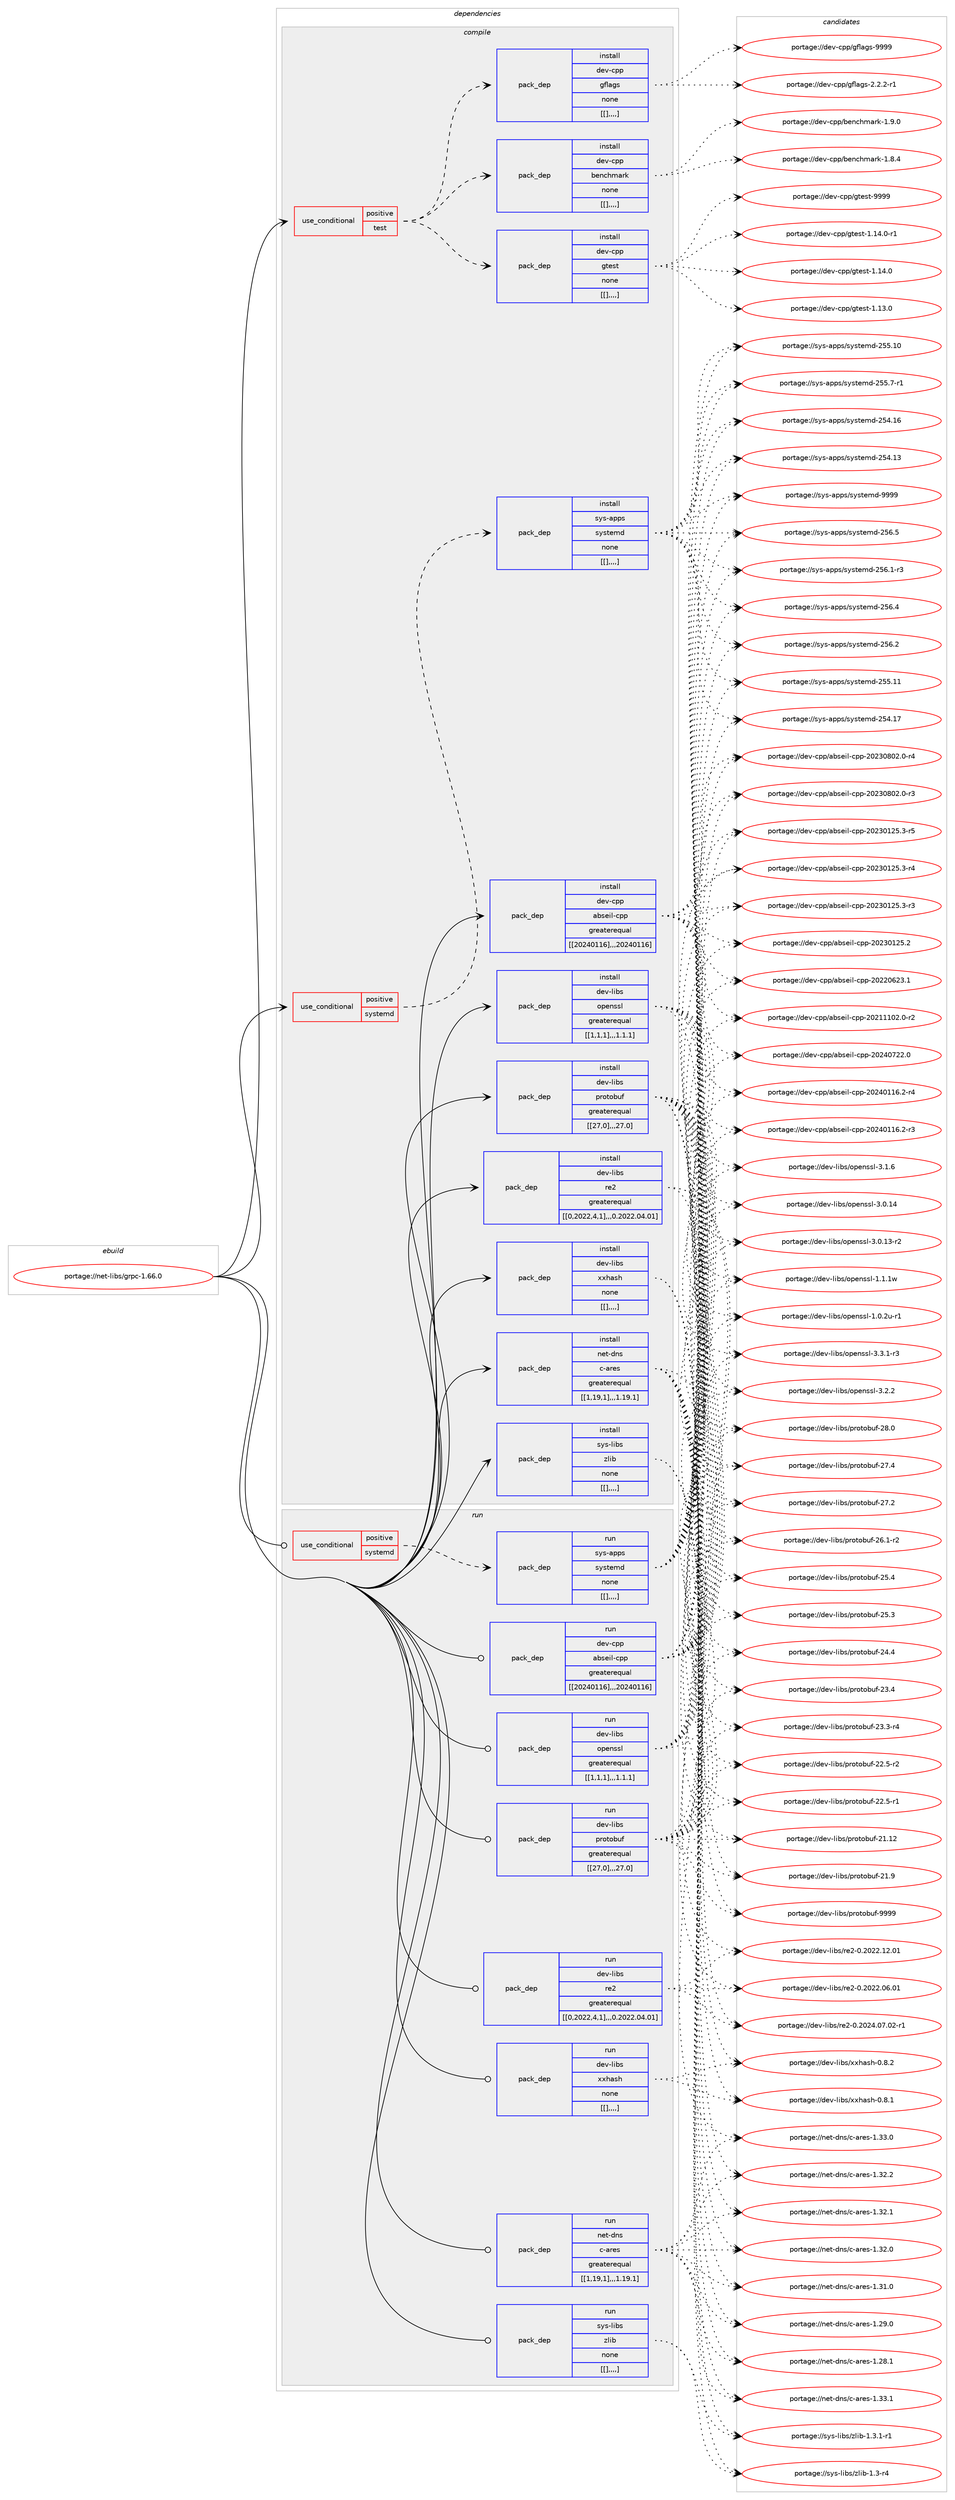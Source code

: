 digraph prolog {

# *************
# Graph options
# *************

newrank=true;
concentrate=true;
compound=true;
graph [rankdir=LR,fontname=Helvetica,fontsize=10,ranksep=1.5];#, ranksep=2.5, nodesep=0.2];
edge  [arrowhead=vee];
node  [fontname=Helvetica,fontsize=10];

# **********
# The ebuild
# **********

subgraph cluster_leftcol {
color=gray;
label=<<i>ebuild</i>>;
id [label="portage://net-libs/grpc-1.66.0", color=red, width=4, href="../net-libs/grpc-1.66.0.svg"];
}

# ****************
# The dependencies
# ****************

subgraph cluster_midcol {
color=gray;
label=<<i>dependencies</i>>;
subgraph cluster_compile {
fillcolor="#eeeeee";
style=filled;
label=<<i>compile</i>>;
subgraph cond98346 {
dependency377652 [label=<<TABLE BORDER="0" CELLBORDER="1" CELLSPACING="0" CELLPADDING="4"><TR><TD ROWSPAN="3" CELLPADDING="10">use_conditional</TD></TR><TR><TD>positive</TD></TR><TR><TD>systemd</TD></TR></TABLE>>, shape=none, color=red];
subgraph pack276494 {
dependency377653 [label=<<TABLE BORDER="0" CELLBORDER="1" CELLSPACING="0" CELLPADDING="4" WIDTH="220"><TR><TD ROWSPAN="6" CELLPADDING="30">pack_dep</TD></TR><TR><TD WIDTH="110">install</TD></TR><TR><TD>sys-apps</TD></TR><TR><TD>systemd</TD></TR><TR><TD>none</TD></TR><TR><TD>[[],,,,]</TD></TR></TABLE>>, shape=none, color=blue];
}
dependency377652:e -> dependency377653:w [weight=20,style="dashed",arrowhead="vee"];
}
id:e -> dependency377652:w [weight=20,style="solid",arrowhead="vee"];
subgraph cond98347 {
dependency377654 [label=<<TABLE BORDER="0" CELLBORDER="1" CELLSPACING="0" CELLPADDING="4"><TR><TD ROWSPAN="3" CELLPADDING="10">use_conditional</TD></TR><TR><TD>positive</TD></TR><TR><TD>test</TD></TR></TABLE>>, shape=none, color=red];
subgraph pack276495 {
dependency377655 [label=<<TABLE BORDER="0" CELLBORDER="1" CELLSPACING="0" CELLPADDING="4" WIDTH="220"><TR><TD ROWSPAN="6" CELLPADDING="30">pack_dep</TD></TR><TR><TD WIDTH="110">install</TD></TR><TR><TD>dev-cpp</TD></TR><TR><TD>benchmark</TD></TR><TR><TD>none</TD></TR><TR><TD>[[],,,,]</TD></TR></TABLE>>, shape=none, color=blue];
}
dependency377654:e -> dependency377655:w [weight=20,style="dashed",arrowhead="vee"];
subgraph pack276496 {
dependency377656 [label=<<TABLE BORDER="0" CELLBORDER="1" CELLSPACING="0" CELLPADDING="4" WIDTH="220"><TR><TD ROWSPAN="6" CELLPADDING="30">pack_dep</TD></TR><TR><TD WIDTH="110">install</TD></TR><TR><TD>dev-cpp</TD></TR><TR><TD>gflags</TD></TR><TR><TD>none</TD></TR><TR><TD>[[],,,,]</TD></TR></TABLE>>, shape=none, color=blue];
}
dependency377654:e -> dependency377656:w [weight=20,style="dashed",arrowhead="vee"];
subgraph pack276497 {
dependency377657 [label=<<TABLE BORDER="0" CELLBORDER="1" CELLSPACING="0" CELLPADDING="4" WIDTH="220"><TR><TD ROWSPAN="6" CELLPADDING="30">pack_dep</TD></TR><TR><TD WIDTH="110">install</TD></TR><TR><TD>dev-cpp</TD></TR><TR><TD>gtest</TD></TR><TR><TD>none</TD></TR><TR><TD>[[],,,,]</TD></TR></TABLE>>, shape=none, color=blue];
}
dependency377654:e -> dependency377657:w [weight=20,style="dashed",arrowhead="vee"];
}
id:e -> dependency377654:w [weight=20,style="solid",arrowhead="vee"];
subgraph pack276498 {
dependency377658 [label=<<TABLE BORDER="0" CELLBORDER="1" CELLSPACING="0" CELLPADDING="4" WIDTH="220"><TR><TD ROWSPAN="6" CELLPADDING="30">pack_dep</TD></TR><TR><TD WIDTH="110">install</TD></TR><TR><TD>dev-cpp</TD></TR><TR><TD>abseil-cpp</TD></TR><TR><TD>greaterequal</TD></TR><TR><TD>[[20240116],,,20240116]</TD></TR></TABLE>>, shape=none, color=blue];
}
id:e -> dependency377658:w [weight=20,style="solid",arrowhead="vee"];
subgraph pack276499 {
dependency377659 [label=<<TABLE BORDER="0" CELLBORDER="1" CELLSPACING="0" CELLPADDING="4" WIDTH="220"><TR><TD ROWSPAN="6" CELLPADDING="30">pack_dep</TD></TR><TR><TD WIDTH="110">install</TD></TR><TR><TD>dev-libs</TD></TR><TR><TD>openssl</TD></TR><TR><TD>greaterequal</TD></TR><TR><TD>[[1,1,1],,,1.1.1]</TD></TR></TABLE>>, shape=none, color=blue];
}
id:e -> dependency377659:w [weight=20,style="solid",arrowhead="vee"];
subgraph pack276500 {
dependency377660 [label=<<TABLE BORDER="0" CELLBORDER="1" CELLSPACING="0" CELLPADDING="4" WIDTH="220"><TR><TD ROWSPAN="6" CELLPADDING="30">pack_dep</TD></TR><TR><TD WIDTH="110">install</TD></TR><TR><TD>dev-libs</TD></TR><TR><TD>protobuf</TD></TR><TR><TD>greaterequal</TD></TR><TR><TD>[[27,0],,,27.0]</TD></TR></TABLE>>, shape=none, color=blue];
}
id:e -> dependency377660:w [weight=20,style="solid",arrowhead="vee"];
subgraph pack276501 {
dependency377661 [label=<<TABLE BORDER="0" CELLBORDER="1" CELLSPACING="0" CELLPADDING="4" WIDTH="220"><TR><TD ROWSPAN="6" CELLPADDING="30">pack_dep</TD></TR><TR><TD WIDTH="110">install</TD></TR><TR><TD>dev-libs</TD></TR><TR><TD>re2</TD></TR><TR><TD>greaterequal</TD></TR><TR><TD>[[0,2022,4,1],,,0.2022.04.01]</TD></TR></TABLE>>, shape=none, color=blue];
}
id:e -> dependency377661:w [weight=20,style="solid",arrowhead="vee"];
subgraph pack276502 {
dependency377662 [label=<<TABLE BORDER="0" CELLBORDER="1" CELLSPACING="0" CELLPADDING="4" WIDTH="220"><TR><TD ROWSPAN="6" CELLPADDING="30">pack_dep</TD></TR><TR><TD WIDTH="110">install</TD></TR><TR><TD>dev-libs</TD></TR><TR><TD>xxhash</TD></TR><TR><TD>none</TD></TR><TR><TD>[[],,,,]</TD></TR></TABLE>>, shape=none, color=blue];
}
id:e -> dependency377662:w [weight=20,style="solid",arrowhead="vee"];
subgraph pack276503 {
dependency377663 [label=<<TABLE BORDER="0" CELLBORDER="1" CELLSPACING="0" CELLPADDING="4" WIDTH="220"><TR><TD ROWSPAN="6" CELLPADDING="30">pack_dep</TD></TR><TR><TD WIDTH="110">install</TD></TR><TR><TD>net-dns</TD></TR><TR><TD>c-ares</TD></TR><TR><TD>greaterequal</TD></TR><TR><TD>[[1,19,1],,,1.19.1]</TD></TR></TABLE>>, shape=none, color=blue];
}
id:e -> dependency377663:w [weight=20,style="solid",arrowhead="vee"];
subgraph pack276504 {
dependency377664 [label=<<TABLE BORDER="0" CELLBORDER="1" CELLSPACING="0" CELLPADDING="4" WIDTH="220"><TR><TD ROWSPAN="6" CELLPADDING="30">pack_dep</TD></TR><TR><TD WIDTH="110">install</TD></TR><TR><TD>sys-libs</TD></TR><TR><TD>zlib</TD></TR><TR><TD>none</TD></TR><TR><TD>[[],,,,]</TD></TR></TABLE>>, shape=none, color=blue];
}
id:e -> dependency377664:w [weight=20,style="solid",arrowhead="vee"];
}
subgraph cluster_compileandrun {
fillcolor="#eeeeee";
style=filled;
label=<<i>compile and run</i>>;
}
subgraph cluster_run {
fillcolor="#eeeeee";
style=filled;
label=<<i>run</i>>;
subgraph cond98348 {
dependency377665 [label=<<TABLE BORDER="0" CELLBORDER="1" CELLSPACING="0" CELLPADDING="4"><TR><TD ROWSPAN="3" CELLPADDING="10">use_conditional</TD></TR><TR><TD>positive</TD></TR><TR><TD>systemd</TD></TR></TABLE>>, shape=none, color=red];
subgraph pack276505 {
dependency377666 [label=<<TABLE BORDER="0" CELLBORDER="1" CELLSPACING="0" CELLPADDING="4" WIDTH="220"><TR><TD ROWSPAN="6" CELLPADDING="30">pack_dep</TD></TR><TR><TD WIDTH="110">run</TD></TR><TR><TD>sys-apps</TD></TR><TR><TD>systemd</TD></TR><TR><TD>none</TD></TR><TR><TD>[[],,,,]</TD></TR></TABLE>>, shape=none, color=blue];
}
dependency377665:e -> dependency377666:w [weight=20,style="dashed",arrowhead="vee"];
}
id:e -> dependency377665:w [weight=20,style="solid",arrowhead="odot"];
subgraph pack276506 {
dependency377667 [label=<<TABLE BORDER="0" CELLBORDER="1" CELLSPACING="0" CELLPADDING="4" WIDTH="220"><TR><TD ROWSPAN="6" CELLPADDING="30">pack_dep</TD></TR><TR><TD WIDTH="110">run</TD></TR><TR><TD>dev-cpp</TD></TR><TR><TD>abseil-cpp</TD></TR><TR><TD>greaterequal</TD></TR><TR><TD>[[20240116],,,20240116]</TD></TR></TABLE>>, shape=none, color=blue];
}
id:e -> dependency377667:w [weight=20,style="solid",arrowhead="odot"];
subgraph pack276507 {
dependency377668 [label=<<TABLE BORDER="0" CELLBORDER="1" CELLSPACING="0" CELLPADDING="4" WIDTH="220"><TR><TD ROWSPAN="6" CELLPADDING="30">pack_dep</TD></TR><TR><TD WIDTH="110">run</TD></TR><TR><TD>dev-libs</TD></TR><TR><TD>openssl</TD></TR><TR><TD>greaterequal</TD></TR><TR><TD>[[1,1,1],,,1.1.1]</TD></TR></TABLE>>, shape=none, color=blue];
}
id:e -> dependency377668:w [weight=20,style="solid",arrowhead="odot"];
subgraph pack276508 {
dependency377669 [label=<<TABLE BORDER="0" CELLBORDER="1" CELLSPACING="0" CELLPADDING="4" WIDTH="220"><TR><TD ROWSPAN="6" CELLPADDING="30">pack_dep</TD></TR><TR><TD WIDTH="110">run</TD></TR><TR><TD>dev-libs</TD></TR><TR><TD>protobuf</TD></TR><TR><TD>greaterequal</TD></TR><TR><TD>[[27,0],,,27.0]</TD></TR></TABLE>>, shape=none, color=blue];
}
id:e -> dependency377669:w [weight=20,style="solid",arrowhead="odot"];
subgraph pack276509 {
dependency377670 [label=<<TABLE BORDER="0" CELLBORDER="1" CELLSPACING="0" CELLPADDING="4" WIDTH="220"><TR><TD ROWSPAN="6" CELLPADDING="30">pack_dep</TD></TR><TR><TD WIDTH="110">run</TD></TR><TR><TD>dev-libs</TD></TR><TR><TD>re2</TD></TR><TR><TD>greaterequal</TD></TR><TR><TD>[[0,2022,4,1],,,0.2022.04.01]</TD></TR></TABLE>>, shape=none, color=blue];
}
id:e -> dependency377670:w [weight=20,style="solid",arrowhead="odot"];
subgraph pack276510 {
dependency377671 [label=<<TABLE BORDER="0" CELLBORDER="1" CELLSPACING="0" CELLPADDING="4" WIDTH="220"><TR><TD ROWSPAN="6" CELLPADDING="30">pack_dep</TD></TR><TR><TD WIDTH="110">run</TD></TR><TR><TD>dev-libs</TD></TR><TR><TD>xxhash</TD></TR><TR><TD>none</TD></TR><TR><TD>[[],,,,]</TD></TR></TABLE>>, shape=none, color=blue];
}
id:e -> dependency377671:w [weight=20,style="solid",arrowhead="odot"];
subgraph pack276511 {
dependency377672 [label=<<TABLE BORDER="0" CELLBORDER="1" CELLSPACING="0" CELLPADDING="4" WIDTH="220"><TR><TD ROWSPAN="6" CELLPADDING="30">pack_dep</TD></TR><TR><TD WIDTH="110">run</TD></TR><TR><TD>net-dns</TD></TR><TR><TD>c-ares</TD></TR><TR><TD>greaterequal</TD></TR><TR><TD>[[1,19,1],,,1.19.1]</TD></TR></TABLE>>, shape=none, color=blue];
}
id:e -> dependency377672:w [weight=20,style="solid",arrowhead="odot"];
subgraph pack276512 {
dependency377673 [label=<<TABLE BORDER="0" CELLBORDER="1" CELLSPACING="0" CELLPADDING="4" WIDTH="220"><TR><TD ROWSPAN="6" CELLPADDING="30">pack_dep</TD></TR><TR><TD WIDTH="110">run</TD></TR><TR><TD>sys-libs</TD></TR><TR><TD>zlib</TD></TR><TR><TD>none</TD></TR><TR><TD>[[],,,,]</TD></TR></TABLE>>, shape=none, color=blue];
}
id:e -> dependency377673:w [weight=20,style="solid",arrowhead="odot"];
}
}

# **************
# The candidates
# **************

subgraph cluster_choices {
rank=same;
color=gray;
label=<<i>candidates</i>>;

subgraph choice276494 {
color=black;
nodesep=1;
choice1151211154597112112115471151211151161011091004557575757 [label="portage://sys-apps/systemd-9999", color=red, width=4,href="../sys-apps/systemd-9999.svg"];
choice115121115459711211211547115121115116101109100455053544653 [label="portage://sys-apps/systemd-256.5", color=red, width=4,href="../sys-apps/systemd-256.5.svg"];
choice115121115459711211211547115121115116101109100455053544652 [label="portage://sys-apps/systemd-256.4", color=red, width=4,href="../sys-apps/systemd-256.4.svg"];
choice115121115459711211211547115121115116101109100455053544650 [label="portage://sys-apps/systemd-256.2", color=red, width=4,href="../sys-apps/systemd-256.2.svg"];
choice1151211154597112112115471151211151161011091004550535446494511451 [label="portage://sys-apps/systemd-256.1-r3", color=red, width=4,href="../sys-apps/systemd-256.1-r3.svg"];
choice11512111545971121121154711512111511610110910045505353464949 [label="portage://sys-apps/systemd-255.11", color=red, width=4,href="../sys-apps/systemd-255.11.svg"];
choice11512111545971121121154711512111511610110910045505353464948 [label="portage://sys-apps/systemd-255.10", color=red, width=4,href="../sys-apps/systemd-255.10.svg"];
choice1151211154597112112115471151211151161011091004550535346554511449 [label="portage://sys-apps/systemd-255.7-r1", color=red, width=4,href="../sys-apps/systemd-255.7-r1.svg"];
choice11512111545971121121154711512111511610110910045505352464955 [label="portage://sys-apps/systemd-254.17", color=red, width=4,href="../sys-apps/systemd-254.17.svg"];
choice11512111545971121121154711512111511610110910045505352464954 [label="portage://sys-apps/systemd-254.16", color=red, width=4,href="../sys-apps/systemd-254.16.svg"];
choice11512111545971121121154711512111511610110910045505352464951 [label="portage://sys-apps/systemd-254.13", color=red, width=4,href="../sys-apps/systemd-254.13.svg"];
dependency377653:e -> choice1151211154597112112115471151211151161011091004557575757:w [style=dotted,weight="100"];
dependency377653:e -> choice115121115459711211211547115121115116101109100455053544653:w [style=dotted,weight="100"];
dependency377653:e -> choice115121115459711211211547115121115116101109100455053544652:w [style=dotted,weight="100"];
dependency377653:e -> choice115121115459711211211547115121115116101109100455053544650:w [style=dotted,weight="100"];
dependency377653:e -> choice1151211154597112112115471151211151161011091004550535446494511451:w [style=dotted,weight="100"];
dependency377653:e -> choice11512111545971121121154711512111511610110910045505353464949:w [style=dotted,weight="100"];
dependency377653:e -> choice11512111545971121121154711512111511610110910045505353464948:w [style=dotted,weight="100"];
dependency377653:e -> choice1151211154597112112115471151211151161011091004550535346554511449:w [style=dotted,weight="100"];
dependency377653:e -> choice11512111545971121121154711512111511610110910045505352464955:w [style=dotted,weight="100"];
dependency377653:e -> choice11512111545971121121154711512111511610110910045505352464954:w [style=dotted,weight="100"];
dependency377653:e -> choice11512111545971121121154711512111511610110910045505352464951:w [style=dotted,weight="100"];
}
subgraph choice276495 {
color=black;
nodesep=1;
choice100101118459911211247981011109910410997114107454946574648 [label="portage://dev-cpp/benchmark-1.9.0", color=red, width=4,href="../dev-cpp/benchmark-1.9.0.svg"];
choice100101118459911211247981011109910410997114107454946564652 [label="portage://dev-cpp/benchmark-1.8.4", color=red, width=4,href="../dev-cpp/benchmark-1.8.4.svg"];
dependency377655:e -> choice100101118459911211247981011109910410997114107454946574648:w [style=dotted,weight="100"];
dependency377655:e -> choice100101118459911211247981011109910410997114107454946564652:w [style=dotted,weight="100"];
}
subgraph choice276496 {
color=black;
nodesep=1;
choice100101118459911211247103102108971031154557575757 [label="portage://dev-cpp/gflags-9999", color=red, width=4,href="../dev-cpp/gflags-9999.svg"];
choice100101118459911211247103102108971031154550465046504511449 [label="portage://dev-cpp/gflags-2.2.2-r1", color=red, width=4,href="../dev-cpp/gflags-2.2.2-r1.svg"];
dependency377656:e -> choice100101118459911211247103102108971031154557575757:w [style=dotted,weight="100"];
dependency377656:e -> choice100101118459911211247103102108971031154550465046504511449:w [style=dotted,weight="100"];
}
subgraph choice276497 {
color=black;
nodesep=1;
choice1001011184599112112471031161011151164557575757 [label="portage://dev-cpp/gtest-9999", color=red, width=4,href="../dev-cpp/gtest-9999.svg"];
choice100101118459911211247103116101115116454946495246484511449 [label="portage://dev-cpp/gtest-1.14.0-r1", color=red, width=4,href="../dev-cpp/gtest-1.14.0-r1.svg"];
choice10010111845991121124710311610111511645494649524648 [label="portage://dev-cpp/gtest-1.14.0", color=red, width=4,href="../dev-cpp/gtest-1.14.0.svg"];
choice10010111845991121124710311610111511645494649514648 [label="portage://dev-cpp/gtest-1.13.0", color=red, width=4,href="../dev-cpp/gtest-1.13.0.svg"];
dependency377657:e -> choice1001011184599112112471031161011151164557575757:w [style=dotted,weight="100"];
dependency377657:e -> choice100101118459911211247103116101115116454946495246484511449:w [style=dotted,weight="100"];
dependency377657:e -> choice10010111845991121124710311610111511645494649524648:w [style=dotted,weight="100"];
dependency377657:e -> choice10010111845991121124710311610111511645494649514648:w [style=dotted,weight="100"];
}
subgraph choice276498 {
color=black;
nodesep=1;
choice100101118459911211247979811510110510845991121124550485052485550504648 [label="portage://dev-cpp/abseil-cpp-20240722.0", color=red, width=4,href="../dev-cpp/abseil-cpp-20240722.0.svg"];
choice1001011184599112112479798115101105108459911211245504850524849495446504511452 [label="portage://dev-cpp/abseil-cpp-20240116.2-r4", color=red, width=4,href="../dev-cpp/abseil-cpp-20240116.2-r4.svg"];
choice1001011184599112112479798115101105108459911211245504850524849495446504511451 [label="portage://dev-cpp/abseil-cpp-20240116.2-r3", color=red, width=4,href="../dev-cpp/abseil-cpp-20240116.2-r3.svg"];
choice1001011184599112112479798115101105108459911211245504850514856485046484511452 [label="portage://dev-cpp/abseil-cpp-20230802.0-r4", color=red, width=4,href="../dev-cpp/abseil-cpp-20230802.0-r4.svg"];
choice1001011184599112112479798115101105108459911211245504850514856485046484511451 [label="portage://dev-cpp/abseil-cpp-20230802.0-r3", color=red, width=4,href="../dev-cpp/abseil-cpp-20230802.0-r3.svg"];
choice1001011184599112112479798115101105108459911211245504850514849505346514511453 [label="portage://dev-cpp/abseil-cpp-20230125.3-r5", color=red, width=4,href="../dev-cpp/abseil-cpp-20230125.3-r5.svg"];
choice1001011184599112112479798115101105108459911211245504850514849505346514511452 [label="portage://dev-cpp/abseil-cpp-20230125.3-r4", color=red, width=4,href="../dev-cpp/abseil-cpp-20230125.3-r4.svg"];
choice1001011184599112112479798115101105108459911211245504850514849505346514511451 [label="portage://dev-cpp/abseil-cpp-20230125.3-r3", color=red, width=4,href="../dev-cpp/abseil-cpp-20230125.3-r3.svg"];
choice100101118459911211247979811510110510845991121124550485051484950534650 [label="portage://dev-cpp/abseil-cpp-20230125.2", color=red, width=4,href="../dev-cpp/abseil-cpp-20230125.2.svg"];
choice100101118459911211247979811510110510845991121124550485050485450514649 [label="portage://dev-cpp/abseil-cpp-20220623.1", color=red, width=4,href="../dev-cpp/abseil-cpp-20220623.1.svg"];
choice1001011184599112112479798115101105108459911211245504850494949485046484511450 [label="portage://dev-cpp/abseil-cpp-20211102.0-r2", color=red, width=4,href="../dev-cpp/abseil-cpp-20211102.0-r2.svg"];
dependency377658:e -> choice100101118459911211247979811510110510845991121124550485052485550504648:w [style=dotted,weight="100"];
dependency377658:e -> choice1001011184599112112479798115101105108459911211245504850524849495446504511452:w [style=dotted,weight="100"];
dependency377658:e -> choice1001011184599112112479798115101105108459911211245504850524849495446504511451:w [style=dotted,weight="100"];
dependency377658:e -> choice1001011184599112112479798115101105108459911211245504850514856485046484511452:w [style=dotted,weight="100"];
dependency377658:e -> choice1001011184599112112479798115101105108459911211245504850514856485046484511451:w [style=dotted,weight="100"];
dependency377658:e -> choice1001011184599112112479798115101105108459911211245504850514849505346514511453:w [style=dotted,weight="100"];
dependency377658:e -> choice1001011184599112112479798115101105108459911211245504850514849505346514511452:w [style=dotted,weight="100"];
dependency377658:e -> choice1001011184599112112479798115101105108459911211245504850514849505346514511451:w [style=dotted,weight="100"];
dependency377658:e -> choice100101118459911211247979811510110510845991121124550485051484950534650:w [style=dotted,weight="100"];
dependency377658:e -> choice100101118459911211247979811510110510845991121124550485050485450514649:w [style=dotted,weight="100"];
dependency377658:e -> choice1001011184599112112479798115101105108459911211245504850494949485046484511450:w [style=dotted,weight="100"];
}
subgraph choice276499 {
color=black;
nodesep=1;
choice1001011184510810598115471111121011101151151084551465146494511451 [label="portage://dev-libs/openssl-3.3.1-r3", color=red, width=4,href="../dev-libs/openssl-3.3.1-r3.svg"];
choice100101118451081059811547111112101110115115108455146504650 [label="portage://dev-libs/openssl-3.2.2", color=red, width=4,href="../dev-libs/openssl-3.2.2.svg"];
choice100101118451081059811547111112101110115115108455146494654 [label="portage://dev-libs/openssl-3.1.6", color=red, width=4,href="../dev-libs/openssl-3.1.6.svg"];
choice10010111845108105981154711111210111011511510845514648464952 [label="portage://dev-libs/openssl-3.0.14", color=red, width=4,href="../dev-libs/openssl-3.0.14.svg"];
choice100101118451081059811547111112101110115115108455146484649514511450 [label="portage://dev-libs/openssl-3.0.13-r2", color=red, width=4,href="../dev-libs/openssl-3.0.13-r2.svg"];
choice100101118451081059811547111112101110115115108454946494649119 [label="portage://dev-libs/openssl-1.1.1w", color=red, width=4,href="../dev-libs/openssl-1.1.1w.svg"];
choice1001011184510810598115471111121011101151151084549464846501174511449 [label="portage://dev-libs/openssl-1.0.2u-r1", color=red, width=4,href="../dev-libs/openssl-1.0.2u-r1.svg"];
dependency377659:e -> choice1001011184510810598115471111121011101151151084551465146494511451:w [style=dotted,weight="100"];
dependency377659:e -> choice100101118451081059811547111112101110115115108455146504650:w [style=dotted,weight="100"];
dependency377659:e -> choice100101118451081059811547111112101110115115108455146494654:w [style=dotted,weight="100"];
dependency377659:e -> choice10010111845108105981154711111210111011511510845514648464952:w [style=dotted,weight="100"];
dependency377659:e -> choice100101118451081059811547111112101110115115108455146484649514511450:w [style=dotted,weight="100"];
dependency377659:e -> choice100101118451081059811547111112101110115115108454946494649119:w [style=dotted,weight="100"];
dependency377659:e -> choice1001011184510810598115471111121011101151151084549464846501174511449:w [style=dotted,weight="100"];
}
subgraph choice276500 {
color=black;
nodesep=1;
choice100101118451081059811547112114111116111981171024557575757 [label="portage://dev-libs/protobuf-9999", color=red, width=4,href="../dev-libs/protobuf-9999.svg"];
choice100101118451081059811547112114111116111981171024550564648 [label="portage://dev-libs/protobuf-28.0", color=red, width=4,href="../dev-libs/protobuf-28.0.svg"];
choice100101118451081059811547112114111116111981171024550554652 [label="portage://dev-libs/protobuf-27.4", color=red, width=4,href="../dev-libs/protobuf-27.4.svg"];
choice100101118451081059811547112114111116111981171024550554650 [label="portage://dev-libs/protobuf-27.2", color=red, width=4,href="../dev-libs/protobuf-27.2.svg"];
choice1001011184510810598115471121141111161119811710245505446494511450 [label="portage://dev-libs/protobuf-26.1-r2", color=red, width=4,href="../dev-libs/protobuf-26.1-r2.svg"];
choice100101118451081059811547112114111116111981171024550534652 [label="portage://dev-libs/protobuf-25.4", color=red, width=4,href="../dev-libs/protobuf-25.4.svg"];
choice100101118451081059811547112114111116111981171024550534651 [label="portage://dev-libs/protobuf-25.3", color=red, width=4,href="../dev-libs/protobuf-25.3.svg"];
choice100101118451081059811547112114111116111981171024550524652 [label="portage://dev-libs/protobuf-24.4", color=red, width=4,href="../dev-libs/protobuf-24.4.svg"];
choice100101118451081059811547112114111116111981171024550514652 [label="portage://dev-libs/protobuf-23.4", color=red, width=4,href="../dev-libs/protobuf-23.4.svg"];
choice1001011184510810598115471121141111161119811710245505146514511452 [label="portage://dev-libs/protobuf-23.3-r4", color=red, width=4,href="../dev-libs/protobuf-23.3-r4.svg"];
choice1001011184510810598115471121141111161119811710245505046534511450 [label="portage://dev-libs/protobuf-22.5-r2", color=red, width=4,href="../dev-libs/protobuf-22.5-r2.svg"];
choice1001011184510810598115471121141111161119811710245505046534511449 [label="portage://dev-libs/protobuf-22.5-r1", color=red, width=4,href="../dev-libs/protobuf-22.5-r1.svg"];
choice10010111845108105981154711211411111611198117102455049464950 [label="portage://dev-libs/protobuf-21.12", color=red, width=4,href="../dev-libs/protobuf-21.12.svg"];
choice100101118451081059811547112114111116111981171024550494657 [label="portage://dev-libs/protobuf-21.9", color=red, width=4,href="../dev-libs/protobuf-21.9.svg"];
dependency377660:e -> choice100101118451081059811547112114111116111981171024557575757:w [style=dotted,weight="100"];
dependency377660:e -> choice100101118451081059811547112114111116111981171024550564648:w [style=dotted,weight="100"];
dependency377660:e -> choice100101118451081059811547112114111116111981171024550554652:w [style=dotted,weight="100"];
dependency377660:e -> choice100101118451081059811547112114111116111981171024550554650:w [style=dotted,weight="100"];
dependency377660:e -> choice1001011184510810598115471121141111161119811710245505446494511450:w [style=dotted,weight="100"];
dependency377660:e -> choice100101118451081059811547112114111116111981171024550534652:w [style=dotted,weight="100"];
dependency377660:e -> choice100101118451081059811547112114111116111981171024550534651:w [style=dotted,weight="100"];
dependency377660:e -> choice100101118451081059811547112114111116111981171024550524652:w [style=dotted,weight="100"];
dependency377660:e -> choice100101118451081059811547112114111116111981171024550514652:w [style=dotted,weight="100"];
dependency377660:e -> choice1001011184510810598115471121141111161119811710245505146514511452:w [style=dotted,weight="100"];
dependency377660:e -> choice1001011184510810598115471121141111161119811710245505046534511450:w [style=dotted,weight="100"];
dependency377660:e -> choice1001011184510810598115471121141111161119811710245505046534511449:w [style=dotted,weight="100"];
dependency377660:e -> choice10010111845108105981154711211411111611198117102455049464950:w [style=dotted,weight="100"];
dependency377660:e -> choice100101118451081059811547112114111116111981171024550494657:w [style=dotted,weight="100"];
}
subgraph choice276501 {
color=black;
nodesep=1;
choice10010111845108105981154711410150454846504850524648554648504511449 [label="portage://dev-libs/re2-0.2024.07.02-r1", color=red, width=4,href="../dev-libs/re2-0.2024.07.02-r1.svg"];
choice1001011184510810598115471141015045484650485050464950464849 [label="portage://dev-libs/re2-0.2022.12.01", color=red, width=4,href="../dev-libs/re2-0.2022.12.01.svg"];
choice1001011184510810598115471141015045484650485050464854464849 [label="portage://dev-libs/re2-0.2022.06.01", color=red, width=4,href="../dev-libs/re2-0.2022.06.01.svg"];
dependency377661:e -> choice10010111845108105981154711410150454846504850524648554648504511449:w [style=dotted,weight="100"];
dependency377661:e -> choice1001011184510810598115471141015045484650485050464950464849:w [style=dotted,weight="100"];
dependency377661:e -> choice1001011184510810598115471141015045484650485050464854464849:w [style=dotted,weight="100"];
}
subgraph choice276502 {
color=black;
nodesep=1;
choice10010111845108105981154712012010497115104454846564650 [label="portage://dev-libs/xxhash-0.8.2", color=red, width=4,href="../dev-libs/xxhash-0.8.2.svg"];
choice10010111845108105981154712012010497115104454846564649 [label="portage://dev-libs/xxhash-0.8.1", color=red, width=4,href="../dev-libs/xxhash-0.8.1.svg"];
dependency377662:e -> choice10010111845108105981154712012010497115104454846564650:w [style=dotted,weight="100"];
dependency377662:e -> choice10010111845108105981154712012010497115104454846564649:w [style=dotted,weight="100"];
}
subgraph choice276503 {
color=black;
nodesep=1;
choice110101116451001101154799459711410111545494651514649 [label="portage://net-dns/c-ares-1.33.1", color=red, width=4,href="../net-dns/c-ares-1.33.1.svg"];
choice110101116451001101154799459711410111545494651514648 [label="portage://net-dns/c-ares-1.33.0", color=red, width=4,href="../net-dns/c-ares-1.33.0.svg"];
choice110101116451001101154799459711410111545494651504650 [label="portage://net-dns/c-ares-1.32.2", color=red, width=4,href="../net-dns/c-ares-1.32.2.svg"];
choice110101116451001101154799459711410111545494651504649 [label="portage://net-dns/c-ares-1.32.1", color=red, width=4,href="../net-dns/c-ares-1.32.1.svg"];
choice110101116451001101154799459711410111545494651504648 [label="portage://net-dns/c-ares-1.32.0", color=red, width=4,href="../net-dns/c-ares-1.32.0.svg"];
choice110101116451001101154799459711410111545494651494648 [label="portage://net-dns/c-ares-1.31.0", color=red, width=4,href="../net-dns/c-ares-1.31.0.svg"];
choice110101116451001101154799459711410111545494650574648 [label="portage://net-dns/c-ares-1.29.0", color=red, width=4,href="../net-dns/c-ares-1.29.0.svg"];
choice110101116451001101154799459711410111545494650564649 [label="portage://net-dns/c-ares-1.28.1", color=red, width=4,href="../net-dns/c-ares-1.28.1.svg"];
dependency377663:e -> choice110101116451001101154799459711410111545494651514649:w [style=dotted,weight="100"];
dependency377663:e -> choice110101116451001101154799459711410111545494651514648:w [style=dotted,weight="100"];
dependency377663:e -> choice110101116451001101154799459711410111545494651504650:w [style=dotted,weight="100"];
dependency377663:e -> choice110101116451001101154799459711410111545494651504649:w [style=dotted,weight="100"];
dependency377663:e -> choice110101116451001101154799459711410111545494651504648:w [style=dotted,weight="100"];
dependency377663:e -> choice110101116451001101154799459711410111545494651494648:w [style=dotted,weight="100"];
dependency377663:e -> choice110101116451001101154799459711410111545494650574648:w [style=dotted,weight="100"];
dependency377663:e -> choice110101116451001101154799459711410111545494650564649:w [style=dotted,weight="100"];
}
subgraph choice276504 {
color=black;
nodesep=1;
choice115121115451081059811547122108105984549465146494511449 [label="portage://sys-libs/zlib-1.3.1-r1", color=red, width=4,href="../sys-libs/zlib-1.3.1-r1.svg"];
choice11512111545108105981154712210810598454946514511452 [label="portage://sys-libs/zlib-1.3-r4", color=red, width=4,href="../sys-libs/zlib-1.3-r4.svg"];
dependency377664:e -> choice115121115451081059811547122108105984549465146494511449:w [style=dotted,weight="100"];
dependency377664:e -> choice11512111545108105981154712210810598454946514511452:w [style=dotted,weight="100"];
}
subgraph choice276505 {
color=black;
nodesep=1;
choice1151211154597112112115471151211151161011091004557575757 [label="portage://sys-apps/systemd-9999", color=red, width=4,href="../sys-apps/systemd-9999.svg"];
choice115121115459711211211547115121115116101109100455053544653 [label="portage://sys-apps/systemd-256.5", color=red, width=4,href="../sys-apps/systemd-256.5.svg"];
choice115121115459711211211547115121115116101109100455053544652 [label="portage://sys-apps/systemd-256.4", color=red, width=4,href="../sys-apps/systemd-256.4.svg"];
choice115121115459711211211547115121115116101109100455053544650 [label="portage://sys-apps/systemd-256.2", color=red, width=4,href="../sys-apps/systemd-256.2.svg"];
choice1151211154597112112115471151211151161011091004550535446494511451 [label="portage://sys-apps/systemd-256.1-r3", color=red, width=4,href="../sys-apps/systemd-256.1-r3.svg"];
choice11512111545971121121154711512111511610110910045505353464949 [label="portage://sys-apps/systemd-255.11", color=red, width=4,href="../sys-apps/systemd-255.11.svg"];
choice11512111545971121121154711512111511610110910045505353464948 [label="portage://sys-apps/systemd-255.10", color=red, width=4,href="../sys-apps/systemd-255.10.svg"];
choice1151211154597112112115471151211151161011091004550535346554511449 [label="portage://sys-apps/systemd-255.7-r1", color=red, width=4,href="../sys-apps/systemd-255.7-r1.svg"];
choice11512111545971121121154711512111511610110910045505352464955 [label="portage://sys-apps/systemd-254.17", color=red, width=4,href="../sys-apps/systemd-254.17.svg"];
choice11512111545971121121154711512111511610110910045505352464954 [label="portage://sys-apps/systemd-254.16", color=red, width=4,href="../sys-apps/systemd-254.16.svg"];
choice11512111545971121121154711512111511610110910045505352464951 [label="portage://sys-apps/systemd-254.13", color=red, width=4,href="../sys-apps/systemd-254.13.svg"];
dependency377666:e -> choice1151211154597112112115471151211151161011091004557575757:w [style=dotted,weight="100"];
dependency377666:e -> choice115121115459711211211547115121115116101109100455053544653:w [style=dotted,weight="100"];
dependency377666:e -> choice115121115459711211211547115121115116101109100455053544652:w [style=dotted,weight="100"];
dependency377666:e -> choice115121115459711211211547115121115116101109100455053544650:w [style=dotted,weight="100"];
dependency377666:e -> choice1151211154597112112115471151211151161011091004550535446494511451:w [style=dotted,weight="100"];
dependency377666:e -> choice11512111545971121121154711512111511610110910045505353464949:w [style=dotted,weight="100"];
dependency377666:e -> choice11512111545971121121154711512111511610110910045505353464948:w [style=dotted,weight="100"];
dependency377666:e -> choice1151211154597112112115471151211151161011091004550535346554511449:w [style=dotted,weight="100"];
dependency377666:e -> choice11512111545971121121154711512111511610110910045505352464955:w [style=dotted,weight="100"];
dependency377666:e -> choice11512111545971121121154711512111511610110910045505352464954:w [style=dotted,weight="100"];
dependency377666:e -> choice11512111545971121121154711512111511610110910045505352464951:w [style=dotted,weight="100"];
}
subgraph choice276506 {
color=black;
nodesep=1;
choice100101118459911211247979811510110510845991121124550485052485550504648 [label="portage://dev-cpp/abseil-cpp-20240722.0", color=red, width=4,href="../dev-cpp/abseil-cpp-20240722.0.svg"];
choice1001011184599112112479798115101105108459911211245504850524849495446504511452 [label="portage://dev-cpp/abseil-cpp-20240116.2-r4", color=red, width=4,href="../dev-cpp/abseil-cpp-20240116.2-r4.svg"];
choice1001011184599112112479798115101105108459911211245504850524849495446504511451 [label="portage://dev-cpp/abseil-cpp-20240116.2-r3", color=red, width=4,href="../dev-cpp/abseil-cpp-20240116.2-r3.svg"];
choice1001011184599112112479798115101105108459911211245504850514856485046484511452 [label="portage://dev-cpp/abseil-cpp-20230802.0-r4", color=red, width=4,href="../dev-cpp/abseil-cpp-20230802.0-r4.svg"];
choice1001011184599112112479798115101105108459911211245504850514856485046484511451 [label="portage://dev-cpp/abseil-cpp-20230802.0-r3", color=red, width=4,href="../dev-cpp/abseil-cpp-20230802.0-r3.svg"];
choice1001011184599112112479798115101105108459911211245504850514849505346514511453 [label="portage://dev-cpp/abseil-cpp-20230125.3-r5", color=red, width=4,href="../dev-cpp/abseil-cpp-20230125.3-r5.svg"];
choice1001011184599112112479798115101105108459911211245504850514849505346514511452 [label="portage://dev-cpp/abseil-cpp-20230125.3-r4", color=red, width=4,href="../dev-cpp/abseil-cpp-20230125.3-r4.svg"];
choice1001011184599112112479798115101105108459911211245504850514849505346514511451 [label="portage://dev-cpp/abseil-cpp-20230125.3-r3", color=red, width=4,href="../dev-cpp/abseil-cpp-20230125.3-r3.svg"];
choice100101118459911211247979811510110510845991121124550485051484950534650 [label="portage://dev-cpp/abseil-cpp-20230125.2", color=red, width=4,href="../dev-cpp/abseil-cpp-20230125.2.svg"];
choice100101118459911211247979811510110510845991121124550485050485450514649 [label="portage://dev-cpp/abseil-cpp-20220623.1", color=red, width=4,href="../dev-cpp/abseil-cpp-20220623.1.svg"];
choice1001011184599112112479798115101105108459911211245504850494949485046484511450 [label="portage://dev-cpp/abseil-cpp-20211102.0-r2", color=red, width=4,href="../dev-cpp/abseil-cpp-20211102.0-r2.svg"];
dependency377667:e -> choice100101118459911211247979811510110510845991121124550485052485550504648:w [style=dotted,weight="100"];
dependency377667:e -> choice1001011184599112112479798115101105108459911211245504850524849495446504511452:w [style=dotted,weight="100"];
dependency377667:e -> choice1001011184599112112479798115101105108459911211245504850524849495446504511451:w [style=dotted,weight="100"];
dependency377667:e -> choice1001011184599112112479798115101105108459911211245504850514856485046484511452:w [style=dotted,weight="100"];
dependency377667:e -> choice1001011184599112112479798115101105108459911211245504850514856485046484511451:w [style=dotted,weight="100"];
dependency377667:e -> choice1001011184599112112479798115101105108459911211245504850514849505346514511453:w [style=dotted,weight="100"];
dependency377667:e -> choice1001011184599112112479798115101105108459911211245504850514849505346514511452:w [style=dotted,weight="100"];
dependency377667:e -> choice1001011184599112112479798115101105108459911211245504850514849505346514511451:w [style=dotted,weight="100"];
dependency377667:e -> choice100101118459911211247979811510110510845991121124550485051484950534650:w [style=dotted,weight="100"];
dependency377667:e -> choice100101118459911211247979811510110510845991121124550485050485450514649:w [style=dotted,weight="100"];
dependency377667:e -> choice1001011184599112112479798115101105108459911211245504850494949485046484511450:w [style=dotted,weight="100"];
}
subgraph choice276507 {
color=black;
nodesep=1;
choice1001011184510810598115471111121011101151151084551465146494511451 [label="portage://dev-libs/openssl-3.3.1-r3", color=red, width=4,href="../dev-libs/openssl-3.3.1-r3.svg"];
choice100101118451081059811547111112101110115115108455146504650 [label="portage://dev-libs/openssl-3.2.2", color=red, width=4,href="../dev-libs/openssl-3.2.2.svg"];
choice100101118451081059811547111112101110115115108455146494654 [label="portage://dev-libs/openssl-3.1.6", color=red, width=4,href="../dev-libs/openssl-3.1.6.svg"];
choice10010111845108105981154711111210111011511510845514648464952 [label="portage://dev-libs/openssl-3.0.14", color=red, width=4,href="../dev-libs/openssl-3.0.14.svg"];
choice100101118451081059811547111112101110115115108455146484649514511450 [label="portage://dev-libs/openssl-3.0.13-r2", color=red, width=4,href="../dev-libs/openssl-3.0.13-r2.svg"];
choice100101118451081059811547111112101110115115108454946494649119 [label="portage://dev-libs/openssl-1.1.1w", color=red, width=4,href="../dev-libs/openssl-1.1.1w.svg"];
choice1001011184510810598115471111121011101151151084549464846501174511449 [label="portage://dev-libs/openssl-1.0.2u-r1", color=red, width=4,href="../dev-libs/openssl-1.0.2u-r1.svg"];
dependency377668:e -> choice1001011184510810598115471111121011101151151084551465146494511451:w [style=dotted,weight="100"];
dependency377668:e -> choice100101118451081059811547111112101110115115108455146504650:w [style=dotted,weight="100"];
dependency377668:e -> choice100101118451081059811547111112101110115115108455146494654:w [style=dotted,weight="100"];
dependency377668:e -> choice10010111845108105981154711111210111011511510845514648464952:w [style=dotted,weight="100"];
dependency377668:e -> choice100101118451081059811547111112101110115115108455146484649514511450:w [style=dotted,weight="100"];
dependency377668:e -> choice100101118451081059811547111112101110115115108454946494649119:w [style=dotted,weight="100"];
dependency377668:e -> choice1001011184510810598115471111121011101151151084549464846501174511449:w [style=dotted,weight="100"];
}
subgraph choice276508 {
color=black;
nodesep=1;
choice100101118451081059811547112114111116111981171024557575757 [label="portage://dev-libs/protobuf-9999", color=red, width=4,href="../dev-libs/protobuf-9999.svg"];
choice100101118451081059811547112114111116111981171024550564648 [label="portage://dev-libs/protobuf-28.0", color=red, width=4,href="../dev-libs/protobuf-28.0.svg"];
choice100101118451081059811547112114111116111981171024550554652 [label="portage://dev-libs/protobuf-27.4", color=red, width=4,href="../dev-libs/protobuf-27.4.svg"];
choice100101118451081059811547112114111116111981171024550554650 [label="portage://dev-libs/protobuf-27.2", color=red, width=4,href="../dev-libs/protobuf-27.2.svg"];
choice1001011184510810598115471121141111161119811710245505446494511450 [label="portage://dev-libs/protobuf-26.1-r2", color=red, width=4,href="../dev-libs/protobuf-26.1-r2.svg"];
choice100101118451081059811547112114111116111981171024550534652 [label="portage://dev-libs/protobuf-25.4", color=red, width=4,href="../dev-libs/protobuf-25.4.svg"];
choice100101118451081059811547112114111116111981171024550534651 [label="portage://dev-libs/protobuf-25.3", color=red, width=4,href="../dev-libs/protobuf-25.3.svg"];
choice100101118451081059811547112114111116111981171024550524652 [label="portage://dev-libs/protobuf-24.4", color=red, width=4,href="../dev-libs/protobuf-24.4.svg"];
choice100101118451081059811547112114111116111981171024550514652 [label="portage://dev-libs/protobuf-23.4", color=red, width=4,href="../dev-libs/protobuf-23.4.svg"];
choice1001011184510810598115471121141111161119811710245505146514511452 [label="portage://dev-libs/protobuf-23.3-r4", color=red, width=4,href="../dev-libs/protobuf-23.3-r4.svg"];
choice1001011184510810598115471121141111161119811710245505046534511450 [label="portage://dev-libs/protobuf-22.5-r2", color=red, width=4,href="../dev-libs/protobuf-22.5-r2.svg"];
choice1001011184510810598115471121141111161119811710245505046534511449 [label="portage://dev-libs/protobuf-22.5-r1", color=red, width=4,href="../dev-libs/protobuf-22.5-r1.svg"];
choice10010111845108105981154711211411111611198117102455049464950 [label="portage://dev-libs/protobuf-21.12", color=red, width=4,href="../dev-libs/protobuf-21.12.svg"];
choice100101118451081059811547112114111116111981171024550494657 [label="portage://dev-libs/protobuf-21.9", color=red, width=4,href="../dev-libs/protobuf-21.9.svg"];
dependency377669:e -> choice100101118451081059811547112114111116111981171024557575757:w [style=dotted,weight="100"];
dependency377669:e -> choice100101118451081059811547112114111116111981171024550564648:w [style=dotted,weight="100"];
dependency377669:e -> choice100101118451081059811547112114111116111981171024550554652:w [style=dotted,weight="100"];
dependency377669:e -> choice100101118451081059811547112114111116111981171024550554650:w [style=dotted,weight="100"];
dependency377669:e -> choice1001011184510810598115471121141111161119811710245505446494511450:w [style=dotted,weight="100"];
dependency377669:e -> choice100101118451081059811547112114111116111981171024550534652:w [style=dotted,weight="100"];
dependency377669:e -> choice100101118451081059811547112114111116111981171024550534651:w [style=dotted,weight="100"];
dependency377669:e -> choice100101118451081059811547112114111116111981171024550524652:w [style=dotted,weight="100"];
dependency377669:e -> choice100101118451081059811547112114111116111981171024550514652:w [style=dotted,weight="100"];
dependency377669:e -> choice1001011184510810598115471121141111161119811710245505146514511452:w [style=dotted,weight="100"];
dependency377669:e -> choice1001011184510810598115471121141111161119811710245505046534511450:w [style=dotted,weight="100"];
dependency377669:e -> choice1001011184510810598115471121141111161119811710245505046534511449:w [style=dotted,weight="100"];
dependency377669:e -> choice10010111845108105981154711211411111611198117102455049464950:w [style=dotted,weight="100"];
dependency377669:e -> choice100101118451081059811547112114111116111981171024550494657:w [style=dotted,weight="100"];
}
subgraph choice276509 {
color=black;
nodesep=1;
choice10010111845108105981154711410150454846504850524648554648504511449 [label="portage://dev-libs/re2-0.2024.07.02-r1", color=red, width=4,href="../dev-libs/re2-0.2024.07.02-r1.svg"];
choice1001011184510810598115471141015045484650485050464950464849 [label="portage://dev-libs/re2-0.2022.12.01", color=red, width=4,href="../dev-libs/re2-0.2022.12.01.svg"];
choice1001011184510810598115471141015045484650485050464854464849 [label="portage://dev-libs/re2-0.2022.06.01", color=red, width=4,href="../dev-libs/re2-0.2022.06.01.svg"];
dependency377670:e -> choice10010111845108105981154711410150454846504850524648554648504511449:w [style=dotted,weight="100"];
dependency377670:e -> choice1001011184510810598115471141015045484650485050464950464849:w [style=dotted,weight="100"];
dependency377670:e -> choice1001011184510810598115471141015045484650485050464854464849:w [style=dotted,weight="100"];
}
subgraph choice276510 {
color=black;
nodesep=1;
choice10010111845108105981154712012010497115104454846564650 [label="portage://dev-libs/xxhash-0.8.2", color=red, width=4,href="../dev-libs/xxhash-0.8.2.svg"];
choice10010111845108105981154712012010497115104454846564649 [label="portage://dev-libs/xxhash-0.8.1", color=red, width=4,href="../dev-libs/xxhash-0.8.1.svg"];
dependency377671:e -> choice10010111845108105981154712012010497115104454846564650:w [style=dotted,weight="100"];
dependency377671:e -> choice10010111845108105981154712012010497115104454846564649:w [style=dotted,weight="100"];
}
subgraph choice276511 {
color=black;
nodesep=1;
choice110101116451001101154799459711410111545494651514649 [label="portage://net-dns/c-ares-1.33.1", color=red, width=4,href="../net-dns/c-ares-1.33.1.svg"];
choice110101116451001101154799459711410111545494651514648 [label="portage://net-dns/c-ares-1.33.0", color=red, width=4,href="../net-dns/c-ares-1.33.0.svg"];
choice110101116451001101154799459711410111545494651504650 [label="portage://net-dns/c-ares-1.32.2", color=red, width=4,href="../net-dns/c-ares-1.32.2.svg"];
choice110101116451001101154799459711410111545494651504649 [label="portage://net-dns/c-ares-1.32.1", color=red, width=4,href="../net-dns/c-ares-1.32.1.svg"];
choice110101116451001101154799459711410111545494651504648 [label="portage://net-dns/c-ares-1.32.0", color=red, width=4,href="../net-dns/c-ares-1.32.0.svg"];
choice110101116451001101154799459711410111545494651494648 [label="portage://net-dns/c-ares-1.31.0", color=red, width=4,href="../net-dns/c-ares-1.31.0.svg"];
choice110101116451001101154799459711410111545494650574648 [label="portage://net-dns/c-ares-1.29.0", color=red, width=4,href="../net-dns/c-ares-1.29.0.svg"];
choice110101116451001101154799459711410111545494650564649 [label="portage://net-dns/c-ares-1.28.1", color=red, width=4,href="../net-dns/c-ares-1.28.1.svg"];
dependency377672:e -> choice110101116451001101154799459711410111545494651514649:w [style=dotted,weight="100"];
dependency377672:e -> choice110101116451001101154799459711410111545494651514648:w [style=dotted,weight="100"];
dependency377672:e -> choice110101116451001101154799459711410111545494651504650:w [style=dotted,weight="100"];
dependency377672:e -> choice110101116451001101154799459711410111545494651504649:w [style=dotted,weight="100"];
dependency377672:e -> choice110101116451001101154799459711410111545494651504648:w [style=dotted,weight="100"];
dependency377672:e -> choice110101116451001101154799459711410111545494651494648:w [style=dotted,weight="100"];
dependency377672:e -> choice110101116451001101154799459711410111545494650574648:w [style=dotted,weight="100"];
dependency377672:e -> choice110101116451001101154799459711410111545494650564649:w [style=dotted,weight="100"];
}
subgraph choice276512 {
color=black;
nodesep=1;
choice115121115451081059811547122108105984549465146494511449 [label="portage://sys-libs/zlib-1.3.1-r1", color=red, width=4,href="../sys-libs/zlib-1.3.1-r1.svg"];
choice11512111545108105981154712210810598454946514511452 [label="portage://sys-libs/zlib-1.3-r4", color=red, width=4,href="../sys-libs/zlib-1.3-r4.svg"];
dependency377673:e -> choice115121115451081059811547122108105984549465146494511449:w [style=dotted,weight="100"];
dependency377673:e -> choice11512111545108105981154712210810598454946514511452:w [style=dotted,weight="100"];
}
}

}
